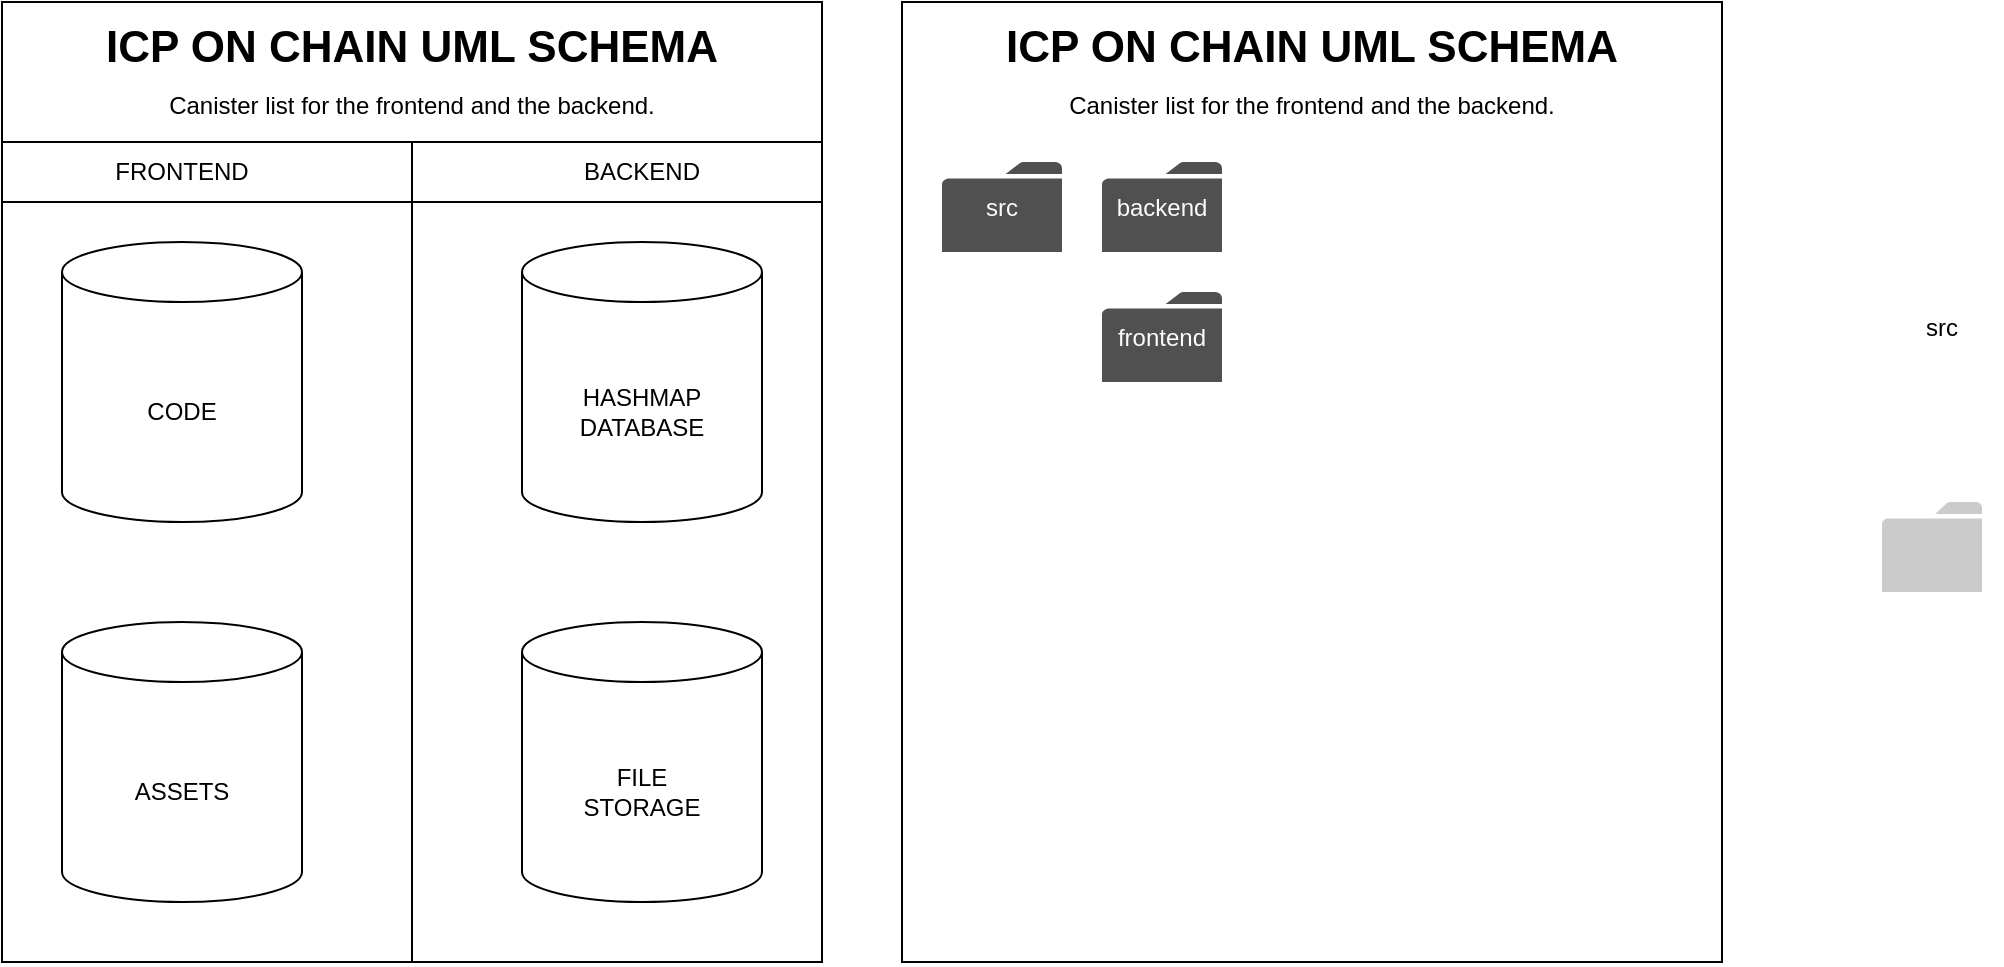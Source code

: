 <mxfile version="18.1.2" type="github">
  <diagram id="55co5RUvgZGQ32LennhQ" name="Page-1">
    <mxGraphModel dx="1038" dy="560" grid="1" gridSize="10" guides="1" tooltips="1" connect="1" arrows="1" fold="1" page="1" pageScale="1" pageWidth="827" pageHeight="1169" math="0" shadow="0">
      <root>
        <mxCell id="0" />
        <mxCell id="1" parent="0" />
        <mxCell id="GzrXEMnkMh97mQSUw474-11" value="" style="rounded=0;whiteSpace=wrap;html=1;" vertex="1" parent="1">
          <mxGeometry x="40" width="410" height="480" as="geometry" />
        </mxCell>
        <mxCell id="GzrXEMnkMh97mQSUw474-30" value="" style="rounded=0;html=1;movable=0;resizable=0;rotatable=0;deletable=0;editable=0;connectable=0;" vertex="1" parent="1">
          <mxGeometry x="490" width="410" height="480" as="geometry" />
        </mxCell>
        <mxCell id="GzrXEMnkMh97mQSUw474-1" value="" style="shape=cylinder3;whiteSpace=wrap;html=1;boundedLbl=1;backgroundOutline=1;size=15;" vertex="1" parent="1">
          <mxGeometry x="70" y="120" width="120" height="140" as="geometry" />
        </mxCell>
        <mxCell id="GzrXEMnkMh97mQSUw474-3" value="CODE" style="text;html=1;strokeColor=none;fillColor=none;align=center;verticalAlign=middle;whiteSpace=wrap;rounded=0;" vertex="1" parent="1">
          <mxGeometry x="100" y="190" width="60" height="30" as="geometry" />
        </mxCell>
        <mxCell id="GzrXEMnkMh97mQSUw474-4" value="" style="shape=cylinder3;whiteSpace=wrap;html=1;boundedLbl=1;backgroundOutline=1;size=15;" vertex="1" parent="1">
          <mxGeometry x="300" y="120" width="120" height="140" as="geometry" />
        </mxCell>
        <mxCell id="GzrXEMnkMh97mQSUw474-5" value="HASHMAP&lt;br&gt;DATABASE" style="text;html=1;strokeColor=none;fillColor=none;align=center;verticalAlign=middle;whiteSpace=wrap;rounded=0;" vertex="1" parent="1">
          <mxGeometry x="330" y="190" width="60" height="30" as="geometry" />
        </mxCell>
        <mxCell id="GzrXEMnkMh97mQSUw474-6" value="" style="shape=cylinder3;whiteSpace=wrap;html=1;boundedLbl=1;backgroundOutline=1;size=15;" vertex="1" parent="1">
          <mxGeometry x="300" y="310" width="120" height="140" as="geometry" />
        </mxCell>
        <mxCell id="GzrXEMnkMh97mQSUw474-7" value="FILE&lt;br&gt;STORAGE" style="text;html=1;strokeColor=none;fillColor=none;align=center;verticalAlign=middle;whiteSpace=wrap;rounded=0;" vertex="1" parent="1">
          <mxGeometry x="330" y="380" width="60" height="30" as="geometry" />
        </mxCell>
        <mxCell id="GzrXEMnkMh97mQSUw474-8" value="" style="shape=cylinder3;whiteSpace=wrap;html=1;boundedLbl=1;backgroundOutline=1;size=15;" vertex="1" parent="1">
          <mxGeometry x="70" y="310" width="120" height="140" as="geometry" />
        </mxCell>
        <mxCell id="GzrXEMnkMh97mQSUw474-9" value="ASSETS" style="text;html=1;strokeColor=none;fillColor=none;align=center;verticalAlign=middle;whiteSpace=wrap;rounded=0;" vertex="1" parent="1">
          <mxGeometry x="100" y="380" width="60" height="30" as="geometry" />
        </mxCell>
        <mxCell id="GzrXEMnkMh97mQSUw474-12" value="" style="rounded=0;whiteSpace=wrap;html=1;" vertex="1" parent="1">
          <mxGeometry x="40" y="70" width="410" height="30" as="geometry" />
        </mxCell>
        <mxCell id="GzrXEMnkMh97mQSUw474-13" value="" style="endArrow=none;html=1;rounded=0;entryX=0.5;entryY=1;entryDx=0;entryDy=0;exitX=0.5;exitY=0;exitDx=0;exitDy=0;" edge="1" parent="1" source="GzrXEMnkMh97mQSUw474-12" target="GzrXEMnkMh97mQSUw474-11">
          <mxGeometry width="50" height="50" relative="1" as="geometry">
            <mxPoint x="210" y="300" as="sourcePoint" />
            <mxPoint x="260" y="250" as="targetPoint" />
          </mxGeometry>
        </mxCell>
        <mxCell id="GzrXEMnkMh97mQSUw474-14" value="FRONTEND" style="text;html=1;strokeColor=none;fillColor=none;align=center;verticalAlign=middle;whiteSpace=wrap;rounded=0;" vertex="1" parent="1">
          <mxGeometry x="100" y="70" width="60" height="30" as="geometry" />
        </mxCell>
        <mxCell id="GzrXEMnkMh97mQSUw474-15" value="BACKEND" style="text;html=1;strokeColor=none;fillColor=none;align=center;verticalAlign=middle;whiteSpace=wrap;rounded=0;" vertex="1" parent="1">
          <mxGeometry x="330" y="70" width="60" height="30" as="geometry" />
        </mxCell>
        <mxCell id="GzrXEMnkMh97mQSUw474-16" value="&lt;h1 style=&quot;font-size: 22px; line-height: 0.7;&quot;&gt;ICP ON CHAIN UML SCHEMA&lt;/h1&gt;&lt;p&gt;Canister list for the frontend and the backend.&lt;/p&gt;" style="text;html=1;strokeColor=none;fillColor=none;spacing=5;spacingTop=-20;whiteSpace=wrap;overflow=hidden;rounded=0;align=center;" vertex="1" parent="1">
          <mxGeometry x="40" y="10" width="410" height="60" as="geometry" />
        </mxCell>
        <mxCell id="GzrXEMnkMh97mQSUw474-20" value="" style="sketch=0;pointerEvents=1;shadow=0;dashed=0;html=1;strokeColor=none;labelPosition=center;verticalLabelPosition=bottom;verticalAlign=top;outlineConnect=0;align=center;shape=mxgraph.office.concepts.folder;fillColor=#CCCBCB;fontSize=22;" vertex="1" parent="1">
          <mxGeometry x="980" y="250" width="50" height="45" as="geometry" />
        </mxCell>
        <mxCell id="GzrXEMnkMh97mQSUw474-23" value="src" style="text;html=1;strokeColor=none;fillColor=none;align=center;verticalAlign=middle;whiteSpace=wrap;rounded=0;" vertex="1" parent="1">
          <mxGeometry x="980" y="147.5" width="60" height="30" as="geometry" />
        </mxCell>
        <mxCell id="GzrXEMnkMh97mQSUw474-24" value="" style="sketch=0;pointerEvents=1;shadow=0;dashed=0;html=1;strokeColor=none;fillColor=#505050;labelPosition=center;verticalLabelPosition=bottom;verticalAlign=top;outlineConnect=0;align=center;shape=mxgraph.office.concepts.folder;fontSize=22;" vertex="1" parent="1">
          <mxGeometry x="590" y="80" width="60" height="45" as="geometry" />
        </mxCell>
        <mxCell id="GzrXEMnkMh97mQSUw474-25" value="backend" style="text;html=1;strokeColor=none;fillColor=none;align=center;verticalAlign=middle;whiteSpace=wrap;rounded=0;fontColor=#FCFCFC;" vertex="1" parent="1">
          <mxGeometry x="590" y="87.5" width="60" height="30" as="geometry" />
        </mxCell>
        <mxCell id="GzrXEMnkMh97mQSUw474-26" value="" style="sketch=0;pointerEvents=1;shadow=0;dashed=0;html=1;strokeColor=none;fillColor=#505050;labelPosition=center;verticalLabelPosition=bottom;verticalAlign=top;outlineConnect=0;align=center;shape=mxgraph.office.concepts.folder;fontSize=22;" vertex="1" parent="1">
          <mxGeometry x="590" y="145" width="60" height="45" as="geometry" />
        </mxCell>
        <mxCell id="GzrXEMnkMh97mQSUw474-27" value="frontend" style="text;html=1;strokeColor=none;fillColor=none;align=center;verticalAlign=middle;whiteSpace=wrap;rounded=0;fontColor=#FCFCFC;" vertex="1" parent="1">
          <mxGeometry x="590" y="152.5" width="60" height="30" as="geometry" />
        </mxCell>
        <mxCell id="GzrXEMnkMh97mQSUw474-28" value="" style="sketch=0;pointerEvents=1;shadow=0;dashed=0;html=1;strokeColor=none;fillColor=#505050;labelPosition=center;verticalLabelPosition=bottom;verticalAlign=top;outlineConnect=0;align=center;shape=mxgraph.office.concepts.folder;fontSize=22;" vertex="1" parent="1">
          <mxGeometry x="510" y="80" width="60" height="45" as="geometry" />
        </mxCell>
        <mxCell id="GzrXEMnkMh97mQSUw474-29" value="src" style="text;html=1;strokeColor=none;fillColor=none;align=center;verticalAlign=middle;whiteSpace=wrap;rounded=0;fontColor=#FCFCFC;" vertex="1" parent="1">
          <mxGeometry x="510" y="87.5" width="60" height="30" as="geometry" />
        </mxCell>
        <mxCell id="GzrXEMnkMh97mQSUw474-31" value="&lt;h1 style=&quot;font-size: 22px; line-height: 0.7;&quot;&gt;ICP ON CHAIN UML SCHEMA&lt;/h1&gt;&lt;p&gt;Canister list for the frontend and the backend.&lt;/p&gt;" style="text;html=1;strokeColor=none;fillColor=none;spacing=5;spacingTop=-20;whiteSpace=wrap;overflow=hidden;rounded=0;align=center;movable=0;resizable=0;rotatable=0;deletable=0;editable=0;connectable=0;" vertex="1" parent="1">
          <mxGeometry x="490" y="10" width="410" height="60" as="geometry" />
        </mxCell>
      </root>
    </mxGraphModel>
  </diagram>
</mxfile>
